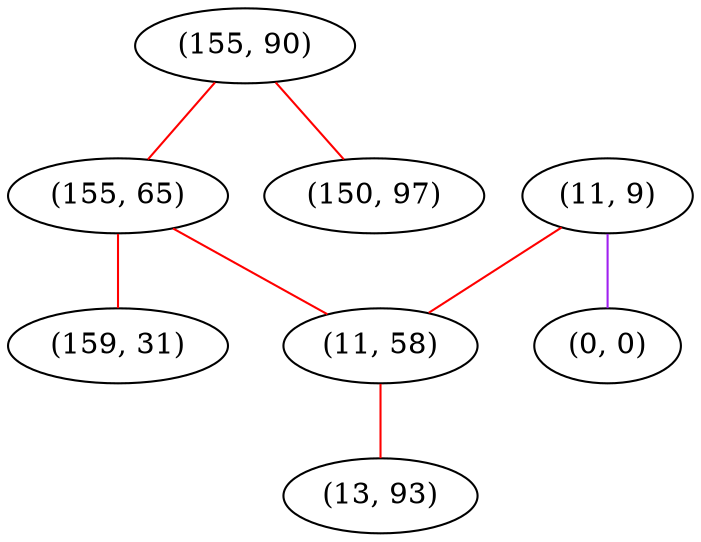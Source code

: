 graph "" {
"(155, 90)";
"(155, 65)";
"(11, 9)";
"(11, 58)";
"(0, 0)";
"(13, 93)";
"(150, 97)";
"(159, 31)";
"(155, 90)" -- "(150, 97)"  [color=red, key=0, weight=1];
"(155, 90)" -- "(155, 65)"  [color=red, key=0, weight=1];
"(155, 65)" -- "(11, 58)"  [color=red, key=0, weight=1];
"(155, 65)" -- "(159, 31)"  [color=red, key=0, weight=1];
"(11, 9)" -- "(11, 58)"  [color=red, key=0, weight=1];
"(11, 9)" -- "(0, 0)"  [color=purple, key=0, weight=4];
"(11, 58)" -- "(13, 93)"  [color=red, key=0, weight=1];
}
